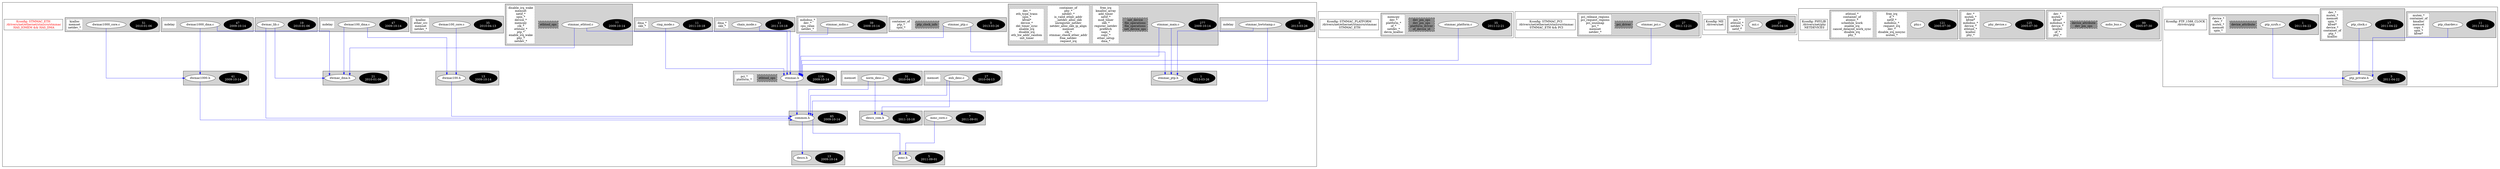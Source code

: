 digraph Driver {
	ranksep=2;
	splines=ortho;
	//Symbol: STMMAC_ETH
	subgraph "cluster_STMMAC_ETH"{
		subgraph "cluster_stmmac_ptp.h" {
			style=filled
			"commit_stmmac_ptp.h" [style=filled, fillcolor=black, fontcolor=white, label="1\n2013-03-26"];
			"stmmac_ptp.h" [style=filled, fillcolor=white, fontcolor=black, label="stmmac_ptp.h\n"];
		}
		subgraph "cluster_stmmac_ptp.c" {
			style=filled
			"commit_stmmac_ptp.c" [style=filled, fillcolor=black, fontcolor=white, label="3\n2013-03-26"];
			"stmmac_ptp.c" [style=filled, fillcolor=white, fontcolor=black, label="stmmac_ptp.c\n"];
			"structs-stmmac_ptp.c" [style="filled,dashed" shape=box, fillcolor=grey55, fontcolor=black, label="ptp_clock_info\n"];
			"funccall0-stmmac_ptp.c" [style="filled,dotted" shape=box, fillcolor=white, fontcolor=black, label="container_of\nptp_*\nspin_*\n"];
		}
		subgraph "cluster_common.h" {
			style=filled
			"commit_common.h" [style=filled, fillcolor=black, fontcolor=white, label="85\n2009-10-14"];
			"common.h" [style=filled, fillcolor=white, fontcolor=black, label="common.h\n"];
		}
		subgraph "cluster_descs.h" {
			style=filled
			"commit_descs.h" [style=filled, fillcolor=black, fontcolor=white, label="13\n2009-10-14"];
			"descs.h" [style=filled, fillcolor=white, fontcolor=black, label="descs.h\n"];
		}
		subgraph "cluster_mmc.h" {
			style=filled
			"commit_mmc.h" [style=filled, fillcolor=black, fontcolor=white, label="5\n2011-09-01"];
			"mmc.h" [style=filled, fillcolor=white, fontcolor=black, label="mmc.h\n"];
		}
		subgraph "cluster_stmmac_hwtstamp.c" {
			style=filled
			"commit_stmmac_hwtstamp.c" [style=filled, fillcolor=black, fontcolor=white, label="3\n2013-03-26"];
			"stmmac_hwtstamp.c" [style=filled, fillcolor=white, fontcolor=black, label="stmmac_hwtstamp.c\n"];
			"funccall0-stmmac_hwtstamp.c" [style="filled,dotted" shape=box, fillcolor=white, fontcolor=black, label="mdelay\n"];
		}
		subgraph "cluster_mmc_core.c" {
			style=filled
			"commit_mmc_core.c" [style=filled, fillcolor=black, fontcolor=white, label="7\n2011-09-01"];
			"mmc_core.c" [style=filled, fillcolor=white, fontcolor=black, label="mmc_core.c\n"];
		}
		subgraph "cluster_norm_desc.c" {
			style=filled
			"commit_norm_desc.c" [style=filled, fillcolor=black, fontcolor=white, label="31\n2010-04-13"];
			"norm_desc.c" [style=filled, fillcolor=white, fontcolor=black, label="norm_desc.c\n"];
			"funccall0-norm_desc.c" [style="filled,dotted" shape=box, fillcolor=white, fontcolor=black, label="memset\n"];
		}
		subgraph "cluster_descs_com.h" {
			style=filled
			"commit_descs_com.h" [style=filled, fillcolor=black, fontcolor=white, label="7\n2011-10-18"];
			"descs_com.h" [style=filled, fillcolor=white, fontcolor=black, label="descs_com.h\n"];
		}
		subgraph "cluster_enh_desc.c" {
			style=filled
			"commit_enh_desc.c" [style=filled, fillcolor=black, fontcolor=white, label="27\n2010-04-13"];
			"enh_desc.c" [style=filled, fillcolor=white, fontcolor=black, label="enh_desc.c\n"];
			"funccall0-enh_desc.c" [style="filled,dotted" shape=box, fillcolor=white, fontcolor=black, label="memset\n"];
		}
		subgraph "cluster_dwmac100_dma.c" {
			style=filled
			"commit_dwmac100_dma.c" [style=filled, fillcolor=black, fontcolor=white, label="47\n2009-10-14"];
			"dwmac100_dma.c" [style=filled, fillcolor=white, fontcolor=black, label="dwmac100_dma.c\n"];
			"funccall0-dwmac100_dma.c" [style="filled,dotted" shape=box, fillcolor=white, fontcolor=black, label="mdelay\n"];
		}
		subgraph "cluster_dwmac100.h" {
			style=filled
			"commit_dwmac100.h" [style=filled, fillcolor=black, fontcolor=white, label="13\n2009-10-14"];
			"dwmac100.h" [style=filled, fillcolor=white, fontcolor=black, label="dwmac100.h\n"];
		}
		subgraph "cluster_dwmac_dma.h" {
			style=filled
			"commit_dwmac_dma.h" [style=filled, fillcolor=black, fontcolor=white, label="21\n2010-01-06"];
			"dwmac_dma.h" [style=filled, fillcolor=white, fontcolor=black, label="dwmac_dma.h\n"];
		}
		subgraph "cluster_dwmac100_core.c" {
			style=filled
			"commit_dwmac100_core.c" [style=filled, fillcolor=black, fontcolor=white, label="35\n2010-04-13"];
			"dwmac100_core.c" [style=filled, fillcolor=white, fontcolor=black, label="dwmac100_core.c\n"];
			"funccall0-dwmac100_core.c" [style="filled,dotted" shape=box, fillcolor=white, fontcolor=black, label="kzalloc\nether_crc\nmemset\nnetdev_*\n"];
		}
		subgraph "cluster_dwmac1000_dma.c" {
			style=filled
			"commit_dwmac1000_dma.c" [style=filled, fillcolor=black, fontcolor=white, label="47\n2009-10-14"];
			"dwmac1000_dma.c" [style=filled, fillcolor=white, fontcolor=black, label="dwmac1000_dma.c\n"];
			"funccall0-dwmac1000_dma.c" [style="filled,dotted" shape=box, fillcolor=white, fontcolor=black, label="mdelay\n"];
		}
		subgraph "cluster_dwmac1000.h" {
			style=filled
			"commit_dwmac1000.h" [style=filled, fillcolor=black, fontcolor=white, label="41\n2009-10-14"];
			"dwmac1000.h" [style=filled, fillcolor=white, fontcolor=black, label="dwmac1000.h\n"];
		}
		subgraph "cluster_dwmac1000_core.c" {
			style=filled
			"commit_dwmac1000_core.c" [style=filled, fillcolor=black, fontcolor=white, label="51\n2010-01-06"];
			"dwmac1000_core.c" [style=filled, fillcolor=white, fontcolor=black, label="dwmac1000_core.c\n"];
			"funccall0-dwmac1000_core.c" [style="filled,dotted" shape=box, fillcolor=white, fontcolor=black, label="kzalloc\nmemset\nnetdev_*\n"];
		}
		subgraph "cluster_dwmac_lib.c" {
			style=filled
			"commit_dwmac_lib.c" [style=filled, fillcolor=black, fontcolor=white, label="19\n2010-01-06"];
			"dwmac_lib.c" [style=filled, fillcolor=white, fontcolor=black, label="dwmac_lib.c\n"];
		}
		subgraph "cluster_chain_mode.c" {
			style=filled
			"commit_chain_mode.c" [style=filled, fillcolor=black, fontcolor=white, label="11\n2011-10-18"];
			"chain_mode.c" [style=filled, fillcolor=white, fontcolor=black, label="chain_mode.c\n"];
			"funccall0-chain_mode.c" [style="filled,dotted" shape=box, fillcolor=white, fontcolor=black, label="dma_*\nskb_*\n"];
		}
		subgraph "cluster_ring_mode.c" {
			style=filled
			"commit_ring_mode.c" [style=filled, fillcolor=black, fontcolor=white, label="11\n2011-10-18"];
			"ring_mode.c" [style=filled, fillcolor=white, fontcolor=black, label="ring_mode.c\n"];
			"funccall0-ring_mode.c" [style="filled,dotted" shape=box, fillcolor=white, fontcolor=black, label="dma_*\nskb_*\n"];
		}
		subgraph "cluster_stmmac_mdio.c" {
			style=filled
			"commit_stmmac_mdio.c" [style=filled, fillcolor=black, fontcolor=white, label="39\n2009-10-14"];
			"stmmac_mdio.c" [style=filled, fillcolor=white, fontcolor=black, label="stmmac_mdio.c\n"];
			"funccall0-stmmac_mdio.c" [style="filled,dotted" shape=box, fillcolor=white, fontcolor=black, label="mdiobus_*\ndev_*\ncpu_relax\nnetdev_*\n"];
		}
		subgraph "cluster_stmmac_ethtool.c" {
			style=filled
			"commit_stmmac_ethtool.c" [style=filled, fillcolor=black, fontcolor=white, label="77\n2009-10-14"];
			"stmmac_ethtool.c" [style=filled, fillcolor=white, fontcolor=black, label="stmmac_ethtool.c\n"];
			"structs-stmmac_ethtool.c" [style="filled,dashed" shape=box, fillcolor=grey55, fontcolor=black, label="ethtool_ops\n"];
			"funccall0-stmmac_ethtool.c" [style="filled,dotted" shape=box, fillcolor=white, fontcolor=black, label="disable_irq_wake\nmemset\nnetif_*\nspin_*\ndevice_*\nmemcpy\nclk_*\nethtool_*\nptp_*\nenable_irq_wake\nphy_*\nnetdev_*\n"];
		}
		subgraph "cluster_stmmac_main.c" {
			style=filled
			"commit_stmmac_main.c" [style=filled, fillcolor=black, fontcolor=white, label="277\n2009-10-14"];
			"stmmac_main.c" [style=filled, fillcolor=white, fontcolor=black, label="stmmac_main.c\n"];
			"structs-stmmac_main.c" [style="filled,dashed" shape=box, fillcolor=grey55, fontcolor=black, label="net_device\nfile_operations\nfile_operations\nnet_device_ops\n"];
			"funccall3-stmmac_main.c" [style="filled,dotted" shape=box, fillcolor=white, fontcolor=black, label="free_irq\nkmalloc_array\nadd_timer\nnetif_*\nmod_timer\nskb_*\nregister_netdev\nprefetch\nnapi_*\ncopy_*\nether_setup\ndma_*\n"];
			"funccall2-stmmac_main.c" [style="filled,dotted" shape=box, fillcolor=white, fontcolor=black, label="container_of\nphy_*\nnetdev_*\nis_valid_ether_addr\n__netdev_alloc_skb\nunregister_netdev\nnetdev_alloc_skb_ip_align\nmemset\nclk_*\nstmmac_check_ether_addr\nfree_netdev\nrequest_irq\n"];
			"funccall1-stmmac_main.c" [style="filled,dotted" shape=box, fillcolor=white, fontcolor=black, label="dev_*\neth_type_trans\nspin_*\nkfree*\ndevice_*\ndel_timer_sync\nenable_irq\ndisable_irq\neth_hw_addr_random\ninit_timer\n"];
		}
		subgraph "cluster_stmmac.h" {
			style=filled
			"commit_stmmac.h" [style=filled, fillcolor=black, fontcolor=white, label="119\n2009-10-14"];
			"stmmac.h" [style=filled, fillcolor=white, fontcolor=black, label="stmmac.h\n"];
			"structs-stmmac.h" [style="filled,dashed" shape=box, fillcolor=grey55, fontcolor=black, label="ethtool_ops\n"];
			"funccall0-stmmac.h" [style="filled,dotted" shape=box, fillcolor=white, fontcolor=black, label="pci_*\nplatform_*\n"];
		}
		"K:STMMAC_ETH" [label="Kconfig: STMMAC_ETH\n /drivers/net/ethernet/stmicro/stmmac\n  HAS_IOMEM && HAS_DMA ", shape=box, fontcolor=red];
	}
	//Symbol: STMMAC_PLATFORM
	subgraph "cluster_STMMAC_PLATFORM"{
		subgraph "cluster_stmmac_platform.c" {
			style=filled
			"commit_stmmac_platform.c" [style=filled, fillcolor=black, fontcolor=white, label="35\n2011-12-21"];
			"stmmac_platform.c" [style=filled, fillcolor=white, fontcolor=black, label="stmmac_platform.c\n"];
			"structs-stmmac_platform.c" [style="filled,dashed" shape=box, fillcolor=grey55, fontcolor=black, label="dev_pm_ops\ndev_pm_ops\nplatform_driver\nof_device_id\n"];
			"funccall0-stmmac_platform.c" [style="filled,dotted" shape=box, fillcolor=white, fontcolor=black, label="memcpy\ndev_*\nplatform_*\nof_*\nnetdev_*\ndevm_kzalloc\n"];
		}
		"K:STMMAC_PLATFORM" [label="Kconfig: STMMAC_PLATFORM\n /drivers/net/ethernet/stmicro/stmmac\n  STMMAC_ETH ", shape=box];
	}
	//Symbol: STMMAC_PCI
	subgraph "cluster_STMMAC_PCI"{
		subgraph "cluster_stmmac_pci.c" {
			style=filled
			"commit_stmmac_pci.c" [style=filled, fillcolor=black, fontcolor=white, label="27\n2011-12-21"];
			"stmmac_pci.c" [style=filled, fillcolor=white, fontcolor=black, label="stmmac_pci.c\n"];
			"structs-stmmac_pci.c" [style="filled,dashed" shape=box, fillcolor=grey55, fontcolor=black, label="pci_driver\n"];
			"funccall0-stmmac_pci.c" [style="filled,dotted" shape=box, fillcolor=white, fontcolor=black, label="pci_release_regions\npci_request_regions\npci_iounmap\npci_*\nmemset\nnetdev_*\n"];
		}
		"K:STMMAC_PCI" [label="Kconfig: STMMAC_PCI\n /drivers/net/ethernet/stmicro/stmmac\n  STMMAC_ETH && PCI ", shape=box];
	}
	//Symbol: MII
	subgraph "cluster_MII"{
		subgraph "cluster_mii.c" {
			style=filled
			"commit_mii.c" [style=filled, fillcolor=black, fontcolor=white, label="27\n2005-04-16"];
			"mii.c" [style=filled, fillcolor=white, fontcolor=black, label="mii.c\n"];
			"funccall0-mii.c" [style="filled,dotted" shape=box, fillcolor=white, fontcolor=black, label="mii_*\nethtool_*\nnetdev_*\nnetif_*\n"];
		}
		"K:MII" [label="Kconfig: MII\n /drivers/net\n ", shape=box];
	}
	//Symbol: PHYLIB
	subgraph "cluster_PHYLIB"{
		subgraph "cluster_mdio_bus.c" {
			style=filled
			"commit_mdio_bus.c" [style=filled, fillcolor=black, fontcolor=white, label="99\n2005-07-30"];
			"mdio_bus.c" [style=filled, fillcolor=white, fontcolor=black, label="mdio_bus.c\n"];
			"structs-mdio_bus.c" [style="filled,dashed" shape=box, fillcolor=grey55, fontcolor=black, label="device_attribute\ndev_pm_ops\n"];
			"funccall0-mdio_bus.c" [style="filled,dotted" shape=box, fillcolor=white, fontcolor=black, label="dev_*\nmutex_*\nkfree*\nmdiobus_*\ndevice_*\nkzalloc\nof_*\nphy_*\n"];
		}
		subgraph "cluster_phy_device.c" {
			style=filled
			"commit_phy_device.c" [style=filled, fillcolor=black, fontcolor=white, label="125\n2005-07-30"];
			"phy_device.c" [style=filled, fillcolor=white, fontcolor=black, label="phy_device.c\n"];
			"funccall0-phy_device.c" [style="filled,dotted" shape=box, fillcolor=white, fontcolor=black, label="dev_*\nmutex_*\nkfree*\nmdiobus_*\ndevice_*\nethtool_*\nkzalloc\nphy_*\n"];
		}
		subgraph "cluster_phy.c" {
			style=filled
			"commit_phy.c" [style=filled, fillcolor=black, fontcolor=white, label="121\n2005-07-30"];
			"phy.c" [style=filled, fillcolor=white, fontcolor=black, label="phy.c\n"];
			"funccall2-phy.c" [style="filled,dotted" shape=box, fillcolor=white, fontcolor=black, label="free_irq\nif_*\nnetif_*\nmdiobus_*\nrequest_irq\ndev_*\ndisable_irq_nosync\nmutex_*\n"];
			"funccall1-phy.c" [style="filled,dotted" shape=box, fillcolor=white, fontcolor=black, label="ethtool_*\ncontainer_of\natomic_*\nschedule_work\nenable_irq\ncancel_delayed_work_sync\ndisable_irq\nphy_*\n"];
		}
		"K:PHYLIB" [label="Kconfig: PHYLIB\n /drivers/net/phy\n  NETDEVICES ", shape=box];
	}
	//Symbol: PTP_1588_CLOCK
	subgraph "cluster_PTP_1588_CLOCK"{
		subgraph "cluster_ptp_sysfs.c" {
			style=filled
			"commit_ptp_sysfs.c" [style=filled, fillcolor=black, fontcolor=white, label="1\n2011-04-22"];
			"ptp_sysfs.c" [style=filled, fillcolor=white, fontcolor=black, label="ptp_sysfs.c\n"];
			"structs-ptp_sysfs.c" [style="filled,dashed" shape=box, fillcolor=grey55, fontcolor=black, label="device_attribute\n"];
			"funccall0-ptp_sysfs.c" [style="filled,dotted" shape=box, fillcolor=white, fontcolor=black, label="device_*\ndev_*\nmutex_*\nmemset\nspin_*\n"];
		}
		subgraph "cluster_ptp_private.h" {
			style=filled
			"commit_ptp_private.h" [style=filled, fillcolor=black, fontcolor=white, label="3\n2011-04-22"];
			"ptp_private.h" [style=filled, fillcolor=white, fontcolor=black, label="ptp_private.h\n"];
		}
		subgraph "cluster_ptp_chardev.c" {
			style=filled
			"commit_ptp_chardev.c" [style=filled, fillcolor=black, fontcolor=white, label="11\n2011-04-22"];
			"ptp_chardev.c" [style=filled, fillcolor=white, fontcolor=black, label="ptp_chardev.c\n"];
			"funccall0-ptp_chardev.c" [style="filled,dotted" shape=box, fillcolor=white, fontcolor=black, label="mutex_*\ncontainer_of\nkmalloc\nmemset\ncopy_*\nspin_*\nkfree*\n"];
		}
		subgraph "cluster_ptp_clock.c" {
			style=filled
			"commit_ptp_clock.c" [style=filled, fillcolor=black, fontcolor=white, label="17\n2011-04-22"];
			"ptp_clock.c" [style=filled, fillcolor=white, fontcolor=black, label="ptp_clock.c\n"];
			"funccall0-ptp_clock.c" [style="filled,dotted" shape=box, fillcolor=white, fontcolor=black, label="dev_*\nmutex_*\nmemset\nspin_*\nkfree*\ndevice_*\ncontainer_of\nptp_*\nkzalloc\n"];
		}
		"K:PTP_1588_CLOCK" [label="Kconfig: PTP_1588_CLOCK\n /drivers/ptp\n ", shape=box];
	}
"stmmac_ptp.c" -> "stmmac.h"[color=blue];
"stmmac_ptp.c" -> "stmmac_ptp.h"[color=blue];
"common.h" -> "mmc.h"[color=blue];
"common.h" -> "descs.h"[color=blue];
"stmmac_hwtstamp.c" -> "common.h"[color=blue];
"stmmac_hwtstamp.c" -> "stmmac_ptp.h"[color=blue];
"mmc_core.c" -> "mmc.h"[color=blue];
"norm_desc.c" -> "common.h"[color=blue];
"norm_desc.c" -> "descs_com.h"[color=blue];
"enh_desc.c" -> "common.h"[color=blue];
"enh_desc.c" -> "descs_com.h"[color=blue];
"dwmac100_dma.c" -> "dwmac100.h"[color=blue];
"dwmac100_dma.c" -> "dwmac_dma.h"[color=blue];
"dwmac100.h" -> "common.h"[color=blue];
"dwmac100_core.c" -> "dwmac100.h"[color=blue];
"dwmac1000_dma.c" -> "dwmac1000.h"[color=blue];
"dwmac1000_dma.c" -> "dwmac_dma.h"[color=blue];
"dwmac1000.h" -> "common.h"[color=blue];
"dwmac1000_core.c" -> "dwmac1000.h"[color=blue];
"dwmac_lib.c" -> "common.h"[color=blue];
"dwmac_lib.c" -> "dwmac_dma.h"[color=blue];
"chain_mode.c" -> "stmmac.h"[color=blue];
"ring_mode.c" -> "stmmac.h"[color=blue];
"stmmac_mdio.c" -> "stmmac.h"[color=blue];
"stmmac_ethtool.c" -> "stmmac.h"[color=blue];
"stmmac_ethtool.c" -> "dwmac_dma.h"[color=blue];
"stmmac_main.c" -> "stmmac.h"[color=blue];
"stmmac_main.c" -> "stmmac_ptp.h"[color=blue];
"stmmac.h" -> "common.h"[color=blue];
"stmmac_platform.c" -> "stmmac.h"[color=blue];
"stmmac_pci.c" -> "stmmac.h"[color=blue];
"ptp_sysfs.c" -> "ptp_private.h"[color=blue];
"ptp_chardev.c" -> "ptp_private.h"[color=blue];
"ptp_clock.c" -> "ptp_private.h"[color=blue];
}
